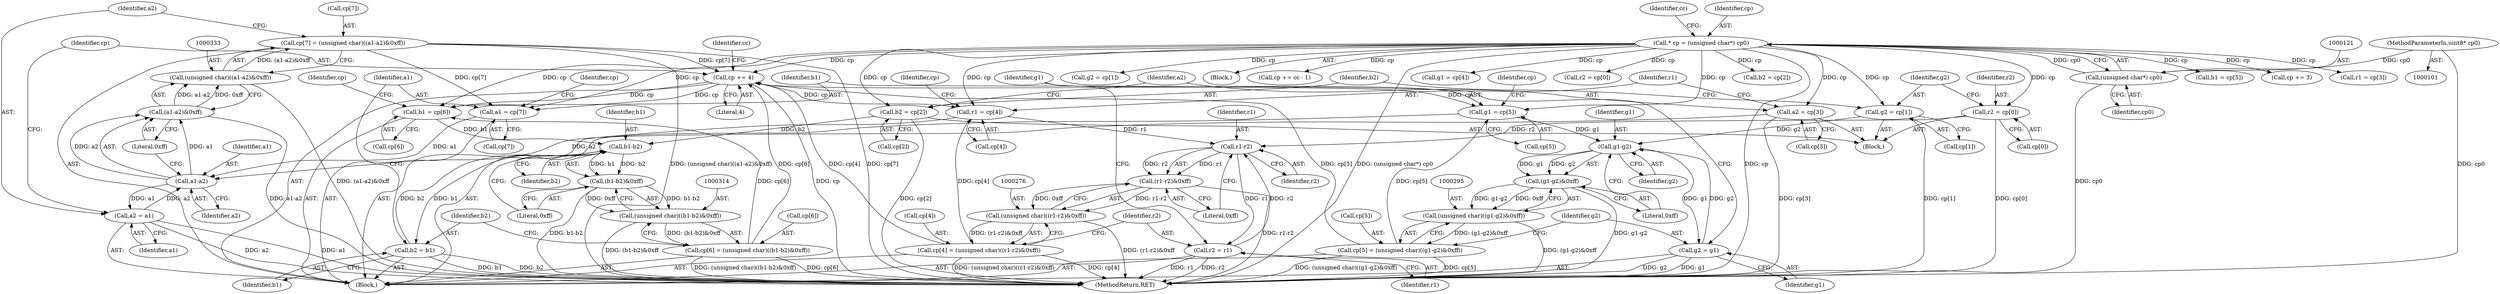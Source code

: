 digraph "0_libtiff_3ca657a8793dd011bf869695d72ad31c779c3cc1_10@array" {
"1000328" [label="(Call,cp[7] = (unsigned char)((a1-a2)&0xff))"];
"1000332" [label="(Call,(unsigned char)((a1-a2)&0xff))"];
"1000334" [label="(Call,(a1-a2)&0xff)"];
"1000335" [label="(Call,a1-a2)"];
"1000323" [label="(Call,a1 = cp[7])"];
"1000342" [label="(Call,cp += 4)"];
"1000309" [label="(Call,cp[6] = (unsigned char)((b1-b2)&0xff))"];
"1000313" [label="(Call,(unsigned char)((b1-b2)&0xff))"];
"1000315" [label="(Call,(b1-b2)&0xff)"];
"1000316" [label="(Call,b1-b2)"];
"1000304" [label="(Call,b1 = cp[6])"];
"1000118" [label="(Call,* cp = (unsigned char*) cp0)"];
"1000120" [label="(Call,(unsigned char*) cp0)"];
"1000103" [label="(MethodParameterIn,uint8* cp0)"];
"1000253" [label="(Call,b2 = cp[2])"];
"1000320" [label="(Call,b2 = b1)"];
"1000290" [label="(Call,cp[5] = (unsigned char)((g1-g2)&0xff))"];
"1000294" [label="(Call,(unsigned char)((g1-g2)&0xff))"];
"1000296" [label="(Call,(g1-g2)&0xff)"];
"1000297" [label="(Call,g1-g2)"];
"1000285" [label="(Call,g1 = cp[5])"];
"1000247" [label="(Call,g2 = cp[1])"];
"1000301" [label="(Call,g2 = g1)"];
"1000328" [label="(Call,cp[7] = (unsigned char)((a1-a2)&0xff))"];
"1000271" [label="(Call,cp[4] = (unsigned char)((r1-r2)&0xff))"];
"1000275" [label="(Call,(unsigned char)((r1-r2)&0xff))"];
"1000277" [label="(Call,(r1-r2)&0xff)"];
"1000278" [label="(Call,r1-r2)"];
"1000266" [label="(Call,r1 = cp[4])"];
"1000241" [label="(Call,r2 = cp[0])"];
"1000282" [label="(Call,r2 = r1)"];
"1000259" [label="(Call,a2 = cp[3])"];
"1000339" [label="(Call,a2 = a1)"];
"1000283" [label="(Identifier,r2)"];
"1000241" [label="(Call,r2 = cp[0])"];
"1000275" [label="(Call,(unsigned char)((r1-r2)&0xff))"];
"1000279" [label="(Identifier,r1)"];
"1000277" [label="(Call,(r1-r2)&0xff)"];
"1000118" [label="(Call,* cp = (unsigned char*) cp0)"];
"1000203" [label="(Call,b1 = cp[5])"];
"1000335" [label="(Call,a1-a2)"];
"1000272" [label="(Call,cp[4])"];
"1000302" [label="(Identifier,g2)"];
"1000301" [label="(Call,g2 = g1)"];
"1000332" [label="(Call,(unsigned char)((a1-a2)&0xff))"];
"1000260" [label="(Identifier,a2)"];
"1000298" [label="(Identifier,g1)"];
"1000297" [label="(Call,g1-g2)"];
"1000268" [label="(Call,cp[4])"];
"1000325" [label="(Call,cp[7])"];
"1000322" [label="(Identifier,b1)"];
"1000316" [label="(Call,b1-b2)"];
"1000222" [label="(Call,cp += 3)"];
"1000339" [label="(Call,a2 = a1)"];
"1000165" [label="(Call,r1 = cp[3])"];
"1000330" [label="(Identifier,cp)"];
"1000299" [label="(Identifier,g2)"];
"1000336" [label="(Identifier,a1)"];
"1000265" [label="(Block,)"];
"1000329" [label="(Call,cp[7])"];
"1000324" [label="(Identifier,a1)"];
"1000286" [label="(Identifier,g1)"];
"1000152" [label="(Call,g2 = cp[1])"];
"1000253" [label="(Call,b2 = cp[2])"];
"1000381" [label="(MethodReturn,RET)"];
"1000119" [label="(Identifier,cp)"];
"1000120" [label="(Call,(unsigned char*) cp0)"];
"1000261" [label="(Call,cp[3])"];
"1000105" [label="(Block,)"];
"1000341" [label="(Identifier,a1)"];
"1000259" [label="(Call,a2 = cp[3])"];
"1000235" [label="(Block,)"];
"1000323" [label="(Call,a1 = cp[7])"];
"1000306" [label="(Call,cp[6])"];
"1000352" [label="(Call,cp += cc - 1)"];
"1000242" [label="(Identifier,r2)"];
"1000282" [label="(Call,r2 = r1)"];
"1000284" [label="(Identifier,r1)"];
"1000300" [label="(Literal,0xff)"];
"1000287" [label="(Call,cp[5])"];
"1000303" [label="(Identifier,g1)"];
"1000334" [label="(Call,(a1-a2)&0xff)"];
"1000305" [label="(Identifier,b1)"];
"1000267" [label="(Identifier,r1)"];
"1000254" [label="(Identifier,b2)"];
"1000285" [label="(Call,g1 = cp[5])"];
"1000291" [label="(Call,cp[5])"];
"1000184" [label="(Call,g1 = cp[4])"];
"1000309" [label="(Call,cp[6] = (unsigned char)((b1-b2)&0xff))"];
"1000343" [label="(Identifier,cp)"];
"1000342" [label="(Call,cp += 4)"];
"1000337" [label="(Identifier,a2)"];
"1000292" [label="(Identifier,cp)"];
"1000266" [label="(Call,r1 = cp[4])"];
"1000344" [label="(Literal,4)"];
"1000315" [label="(Call,(b1-b2)&0xff)"];
"1000126" [label="(Identifier,cc)"];
"1000248" [label="(Identifier,g2)"];
"1000318" [label="(Identifier,b2)"];
"1000146" [label="(Call,r2 = cp[0])"];
"1000290" [label="(Call,cp[5] = (unsigned char)((g1-g2)&0xff))"];
"1000158" [label="(Call,b2 = cp[2])"];
"1000271" [label="(Call,cp[4] = (unsigned char)((r1-r2)&0xff))"];
"1000304" [label="(Call,b1 = cp[6])"];
"1000122" [label="(Identifier,cp0)"];
"1000320" [label="(Call,b2 = b1)"];
"1000347" [label="(Identifier,cc)"];
"1000255" [label="(Call,cp[2])"];
"1000294" [label="(Call,(unsigned char)((g1-g2)&0xff))"];
"1000338" [label="(Literal,0xff)"];
"1000280" [label="(Identifier,r2)"];
"1000321" [label="(Identifier,b2)"];
"1000313" [label="(Call,(unsigned char)((b1-b2)&0xff))"];
"1000296" [label="(Call,(g1-g2)&0xff)"];
"1000247" [label="(Call,g2 = cp[1])"];
"1000311" [label="(Identifier,cp)"];
"1000281" [label="(Literal,0xff)"];
"1000328" [label="(Call,cp[7] = (unsigned char)((a1-a2)&0xff))"];
"1000249" [label="(Call,cp[1])"];
"1000103" [label="(MethodParameterIn,uint8* cp0)"];
"1000273" [label="(Identifier,cp)"];
"1000319" [label="(Literal,0xff)"];
"1000243" [label="(Call,cp[0])"];
"1000340" [label="(Identifier,a2)"];
"1000317" [label="(Identifier,b1)"];
"1000278" [label="(Call,r1-r2)"];
"1000310" [label="(Call,cp[6])"];
"1000328" -> "1000265"  [label="AST: "];
"1000328" -> "1000332"  [label="CFG: "];
"1000329" -> "1000328"  [label="AST: "];
"1000332" -> "1000328"  [label="AST: "];
"1000340" -> "1000328"  [label="CFG: "];
"1000328" -> "1000381"  [label="DDG: (unsigned char)((a1-a2)&0xff)"];
"1000328" -> "1000381"  [label="DDG: cp[7]"];
"1000328" -> "1000323"  [label="DDG: cp[7]"];
"1000332" -> "1000328"  [label="DDG: (a1-a2)&0xff"];
"1000328" -> "1000342"  [label="DDG: cp[7]"];
"1000332" -> "1000334"  [label="CFG: "];
"1000333" -> "1000332"  [label="AST: "];
"1000334" -> "1000332"  [label="AST: "];
"1000332" -> "1000381"  [label="DDG: (a1-a2)&0xff"];
"1000334" -> "1000332"  [label="DDG: a1-a2"];
"1000334" -> "1000332"  [label="DDG: 0xff"];
"1000334" -> "1000338"  [label="CFG: "];
"1000335" -> "1000334"  [label="AST: "];
"1000338" -> "1000334"  [label="AST: "];
"1000334" -> "1000381"  [label="DDG: a1-a2"];
"1000335" -> "1000334"  [label="DDG: a1"];
"1000335" -> "1000334"  [label="DDG: a2"];
"1000335" -> "1000337"  [label="CFG: "];
"1000336" -> "1000335"  [label="AST: "];
"1000337" -> "1000335"  [label="AST: "];
"1000338" -> "1000335"  [label="CFG: "];
"1000323" -> "1000335"  [label="DDG: a1"];
"1000259" -> "1000335"  [label="DDG: a2"];
"1000339" -> "1000335"  [label="DDG: a2"];
"1000335" -> "1000339"  [label="DDG: a1"];
"1000323" -> "1000265"  [label="AST: "];
"1000323" -> "1000325"  [label="CFG: "];
"1000324" -> "1000323"  [label="AST: "];
"1000325" -> "1000323"  [label="AST: "];
"1000330" -> "1000323"  [label="CFG: "];
"1000342" -> "1000323"  [label="DDG: cp"];
"1000118" -> "1000323"  [label="DDG: cp"];
"1000342" -> "1000265"  [label="AST: "];
"1000342" -> "1000344"  [label="CFG: "];
"1000343" -> "1000342"  [label="AST: "];
"1000344" -> "1000342"  [label="AST: "];
"1000347" -> "1000342"  [label="CFG: "];
"1000342" -> "1000381"  [label="DDG: cp"];
"1000342" -> "1000266"  [label="DDG: cp"];
"1000342" -> "1000285"  [label="DDG: cp"];
"1000342" -> "1000304"  [label="DDG: cp"];
"1000309" -> "1000342"  [label="DDG: cp[6]"];
"1000290" -> "1000342"  [label="DDG: cp[5]"];
"1000118" -> "1000342"  [label="DDG: cp"];
"1000271" -> "1000342"  [label="DDG: cp[4]"];
"1000309" -> "1000265"  [label="AST: "];
"1000309" -> "1000313"  [label="CFG: "];
"1000310" -> "1000309"  [label="AST: "];
"1000313" -> "1000309"  [label="AST: "];
"1000321" -> "1000309"  [label="CFG: "];
"1000309" -> "1000381"  [label="DDG: cp[6]"];
"1000309" -> "1000381"  [label="DDG: (unsigned char)((b1-b2)&0xff)"];
"1000309" -> "1000304"  [label="DDG: cp[6]"];
"1000313" -> "1000309"  [label="DDG: (b1-b2)&0xff"];
"1000313" -> "1000315"  [label="CFG: "];
"1000314" -> "1000313"  [label="AST: "];
"1000315" -> "1000313"  [label="AST: "];
"1000313" -> "1000381"  [label="DDG: (b1-b2)&0xff"];
"1000315" -> "1000313"  [label="DDG: b1-b2"];
"1000315" -> "1000313"  [label="DDG: 0xff"];
"1000315" -> "1000319"  [label="CFG: "];
"1000316" -> "1000315"  [label="AST: "];
"1000319" -> "1000315"  [label="AST: "];
"1000315" -> "1000381"  [label="DDG: b1-b2"];
"1000316" -> "1000315"  [label="DDG: b1"];
"1000316" -> "1000315"  [label="DDG: b2"];
"1000316" -> "1000318"  [label="CFG: "];
"1000317" -> "1000316"  [label="AST: "];
"1000318" -> "1000316"  [label="AST: "];
"1000319" -> "1000316"  [label="CFG: "];
"1000304" -> "1000316"  [label="DDG: b1"];
"1000253" -> "1000316"  [label="DDG: b2"];
"1000320" -> "1000316"  [label="DDG: b2"];
"1000316" -> "1000320"  [label="DDG: b1"];
"1000304" -> "1000265"  [label="AST: "];
"1000304" -> "1000306"  [label="CFG: "];
"1000305" -> "1000304"  [label="AST: "];
"1000306" -> "1000304"  [label="AST: "];
"1000311" -> "1000304"  [label="CFG: "];
"1000118" -> "1000304"  [label="DDG: cp"];
"1000118" -> "1000105"  [label="AST: "];
"1000118" -> "1000120"  [label="CFG: "];
"1000119" -> "1000118"  [label="AST: "];
"1000120" -> "1000118"  [label="AST: "];
"1000126" -> "1000118"  [label="CFG: "];
"1000118" -> "1000381"  [label="DDG: (unsigned char*) cp0"];
"1000118" -> "1000381"  [label="DDG: cp"];
"1000120" -> "1000118"  [label="DDG: cp0"];
"1000118" -> "1000146"  [label="DDG: cp"];
"1000118" -> "1000152"  [label="DDG: cp"];
"1000118" -> "1000158"  [label="DDG: cp"];
"1000118" -> "1000165"  [label="DDG: cp"];
"1000118" -> "1000184"  [label="DDG: cp"];
"1000118" -> "1000203"  [label="DDG: cp"];
"1000118" -> "1000222"  [label="DDG: cp"];
"1000118" -> "1000241"  [label="DDG: cp"];
"1000118" -> "1000247"  [label="DDG: cp"];
"1000118" -> "1000253"  [label="DDG: cp"];
"1000118" -> "1000259"  [label="DDG: cp"];
"1000118" -> "1000266"  [label="DDG: cp"];
"1000118" -> "1000285"  [label="DDG: cp"];
"1000118" -> "1000352"  [label="DDG: cp"];
"1000120" -> "1000122"  [label="CFG: "];
"1000121" -> "1000120"  [label="AST: "];
"1000122" -> "1000120"  [label="AST: "];
"1000120" -> "1000381"  [label="DDG: cp0"];
"1000103" -> "1000120"  [label="DDG: cp0"];
"1000103" -> "1000101"  [label="AST: "];
"1000103" -> "1000381"  [label="DDG: cp0"];
"1000253" -> "1000235"  [label="AST: "];
"1000253" -> "1000255"  [label="CFG: "];
"1000254" -> "1000253"  [label="AST: "];
"1000255" -> "1000253"  [label="AST: "];
"1000260" -> "1000253"  [label="CFG: "];
"1000253" -> "1000381"  [label="DDG: cp[2]"];
"1000320" -> "1000265"  [label="AST: "];
"1000320" -> "1000322"  [label="CFG: "];
"1000321" -> "1000320"  [label="AST: "];
"1000322" -> "1000320"  [label="AST: "];
"1000324" -> "1000320"  [label="CFG: "];
"1000320" -> "1000381"  [label="DDG: b1"];
"1000320" -> "1000381"  [label="DDG: b2"];
"1000290" -> "1000265"  [label="AST: "];
"1000290" -> "1000294"  [label="CFG: "];
"1000291" -> "1000290"  [label="AST: "];
"1000294" -> "1000290"  [label="AST: "];
"1000302" -> "1000290"  [label="CFG: "];
"1000290" -> "1000381"  [label="DDG: cp[5]"];
"1000290" -> "1000381"  [label="DDG: (unsigned char)((g1-g2)&0xff)"];
"1000290" -> "1000285"  [label="DDG: cp[5]"];
"1000294" -> "1000290"  [label="DDG: (g1-g2)&0xff"];
"1000294" -> "1000296"  [label="CFG: "];
"1000295" -> "1000294"  [label="AST: "];
"1000296" -> "1000294"  [label="AST: "];
"1000294" -> "1000381"  [label="DDG: (g1-g2)&0xff"];
"1000296" -> "1000294"  [label="DDG: g1-g2"];
"1000296" -> "1000294"  [label="DDG: 0xff"];
"1000296" -> "1000300"  [label="CFG: "];
"1000297" -> "1000296"  [label="AST: "];
"1000300" -> "1000296"  [label="AST: "];
"1000296" -> "1000381"  [label="DDG: g1-g2"];
"1000297" -> "1000296"  [label="DDG: g1"];
"1000297" -> "1000296"  [label="DDG: g2"];
"1000297" -> "1000299"  [label="CFG: "];
"1000298" -> "1000297"  [label="AST: "];
"1000299" -> "1000297"  [label="AST: "];
"1000300" -> "1000297"  [label="CFG: "];
"1000285" -> "1000297"  [label="DDG: g1"];
"1000247" -> "1000297"  [label="DDG: g2"];
"1000301" -> "1000297"  [label="DDG: g2"];
"1000297" -> "1000301"  [label="DDG: g1"];
"1000285" -> "1000265"  [label="AST: "];
"1000285" -> "1000287"  [label="CFG: "];
"1000286" -> "1000285"  [label="AST: "];
"1000287" -> "1000285"  [label="AST: "];
"1000292" -> "1000285"  [label="CFG: "];
"1000247" -> "1000235"  [label="AST: "];
"1000247" -> "1000249"  [label="CFG: "];
"1000248" -> "1000247"  [label="AST: "];
"1000249" -> "1000247"  [label="AST: "];
"1000254" -> "1000247"  [label="CFG: "];
"1000247" -> "1000381"  [label="DDG: cp[1]"];
"1000301" -> "1000265"  [label="AST: "];
"1000301" -> "1000303"  [label="CFG: "];
"1000302" -> "1000301"  [label="AST: "];
"1000303" -> "1000301"  [label="AST: "];
"1000305" -> "1000301"  [label="CFG: "];
"1000301" -> "1000381"  [label="DDG: g1"];
"1000301" -> "1000381"  [label="DDG: g2"];
"1000271" -> "1000265"  [label="AST: "];
"1000271" -> "1000275"  [label="CFG: "];
"1000272" -> "1000271"  [label="AST: "];
"1000275" -> "1000271"  [label="AST: "];
"1000283" -> "1000271"  [label="CFG: "];
"1000271" -> "1000381"  [label="DDG: (unsigned char)((r1-r2)&0xff)"];
"1000271" -> "1000381"  [label="DDG: cp[4]"];
"1000271" -> "1000266"  [label="DDG: cp[4]"];
"1000275" -> "1000271"  [label="DDG: (r1-r2)&0xff"];
"1000275" -> "1000277"  [label="CFG: "];
"1000276" -> "1000275"  [label="AST: "];
"1000277" -> "1000275"  [label="AST: "];
"1000275" -> "1000381"  [label="DDG: (r1-r2)&0xff"];
"1000277" -> "1000275"  [label="DDG: r1-r2"];
"1000277" -> "1000275"  [label="DDG: 0xff"];
"1000277" -> "1000281"  [label="CFG: "];
"1000278" -> "1000277"  [label="AST: "];
"1000281" -> "1000277"  [label="AST: "];
"1000277" -> "1000381"  [label="DDG: r1-r2"];
"1000278" -> "1000277"  [label="DDG: r1"];
"1000278" -> "1000277"  [label="DDG: r2"];
"1000278" -> "1000280"  [label="CFG: "];
"1000279" -> "1000278"  [label="AST: "];
"1000280" -> "1000278"  [label="AST: "];
"1000281" -> "1000278"  [label="CFG: "];
"1000266" -> "1000278"  [label="DDG: r1"];
"1000241" -> "1000278"  [label="DDG: r2"];
"1000282" -> "1000278"  [label="DDG: r2"];
"1000278" -> "1000282"  [label="DDG: r1"];
"1000266" -> "1000265"  [label="AST: "];
"1000266" -> "1000268"  [label="CFG: "];
"1000267" -> "1000266"  [label="AST: "];
"1000268" -> "1000266"  [label="AST: "];
"1000273" -> "1000266"  [label="CFG: "];
"1000241" -> "1000235"  [label="AST: "];
"1000241" -> "1000243"  [label="CFG: "];
"1000242" -> "1000241"  [label="AST: "];
"1000243" -> "1000241"  [label="AST: "];
"1000248" -> "1000241"  [label="CFG: "];
"1000241" -> "1000381"  [label="DDG: cp[0]"];
"1000282" -> "1000265"  [label="AST: "];
"1000282" -> "1000284"  [label="CFG: "];
"1000283" -> "1000282"  [label="AST: "];
"1000284" -> "1000282"  [label="AST: "];
"1000286" -> "1000282"  [label="CFG: "];
"1000282" -> "1000381"  [label="DDG: r1"];
"1000282" -> "1000381"  [label="DDG: r2"];
"1000259" -> "1000235"  [label="AST: "];
"1000259" -> "1000261"  [label="CFG: "];
"1000260" -> "1000259"  [label="AST: "];
"1000261" -> "1000259"  [label="AST: "];
"1000267" -> "1000259"  [label="CFG: "];
"1000259" -> "1000381"  [label="DDG: cp[3]"];
"1000339" -> "1000265"  [label="AST: "];
"1000339" -> "1000341"  [label="CFG: "];
"1000340" -> "1000339"  [label="AST: "];
"1000341" -> "1000339"  [label="AST: "];
"1000343" -> "1000339"  [label="CFG: "];
"1000339" -> "1000381"  [label="DDG: a2"];
"1000339" -> "1000381"  [label="DDG: a1"];
}
